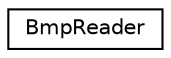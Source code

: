 digraph "Graphical Class Hierarchy"
{
 // LATEX_PDF_SIZE
  edge [fontname="Helvetica",fontsize="10",labelfontname="Helvetica",labelfontsize="10"];
  node [fontname="Helvetica",fontsize="10",shape=record];
  rankdir="LR";
  Node0 [label="BmpReader",height=0.2,width=0.4,color="black", fillcolor="white", style="filled",URL="$classBmpReader.html",tooltip=" "];
}
